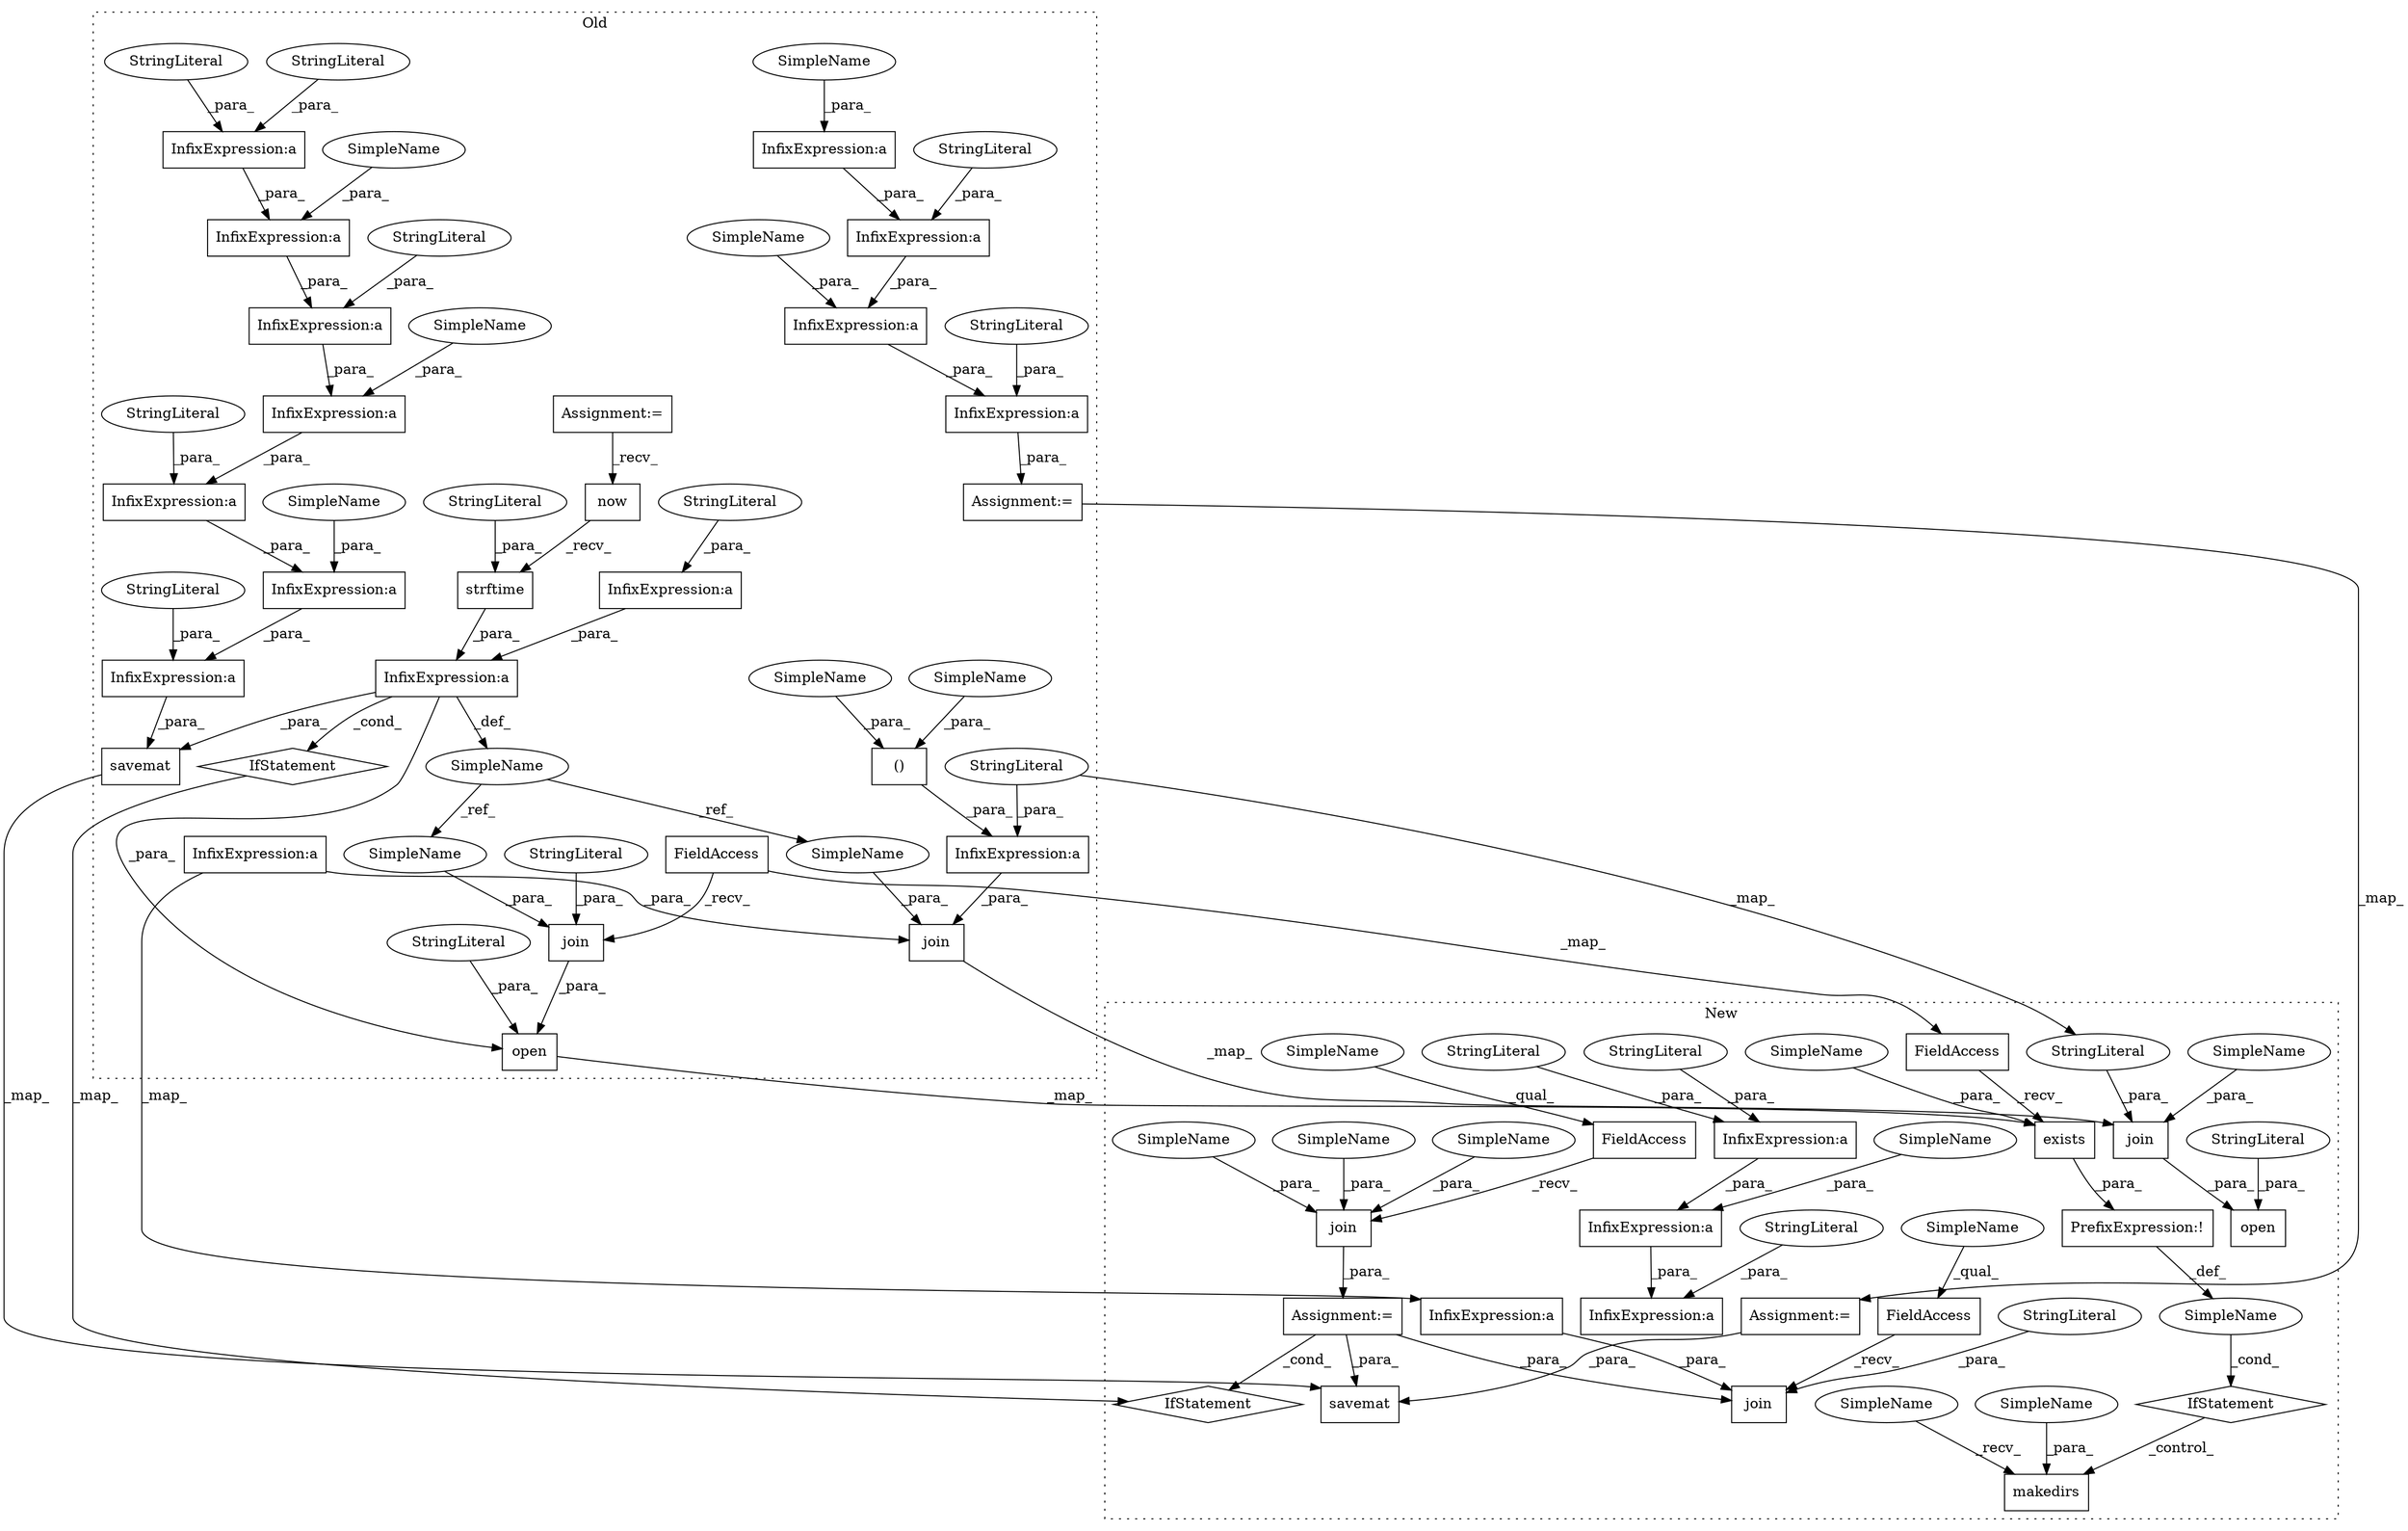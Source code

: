 digraph G {
subgraph cluster0 {
1 [label="savemat" a="32" s="5144,5214" l="8,1" shape="box"];
3 [label="InfixExpression:a" a="27" s="5081" l="3" shape="box"];
4 [label="InfixExpression:a" a="27" s="3300" l="3" shape="box"];
5 [label="InfixExpression:a" a="27" s="5063" l="3" shape="box"];
6 [label="InfixExpression:a" a="27" s="5102" l="3" shape="box"];
7 [label="InfixExpression:a" a="27" s="5095" l="3" shape="box"];
8 [label="InfixExpression:a" a="27" s="5117" l="3" shape="box"];
9 [label="InfixExpression:a" a="27" s="5088" l="3" shape="box"];
10 [label="InfixExpression:a" a="27" s="3293" l="3" shape="box"];
11 [label="InfixExpression:a" a="27" s="5070" l="3" shape="box"];
13 [label="InfixExpression:a" a="27" s="5290" l="3" shape="box"];
15 [label="()" a="106" s="4874" l="23" shape="box"];
16 [label="InfixExpression:a" a="27" s="4864" l="10" shape="box"];
17 [label="InfixExpression:a" a="27" s="5305" l="3" shape="box"];
18 [label="InfixExpression:a" a="27" s="5276" l="3" shape="box"];
19 [label="InfixExpression:a" a="27" s="5283" l="3" shape="box"];
22 [label="IfStatement" a="25" s="3350,3379" l="4,2" shape="diamond"];
23 [label="strftime" a="32" s="3318,3342" l="9,1" shape="box"];
24 [label="InfixExpression:a" a="27" s="4909" l="3" shape="box"];
26 [label="now" a="32" s="3312" l="5" shape="box"];
27 [label="join" a="32" s="3546,3573" l="5,1" shape="box"];
33 [label="open" a="32" s="3533,3578" l="5,1" shape="box"];
38 [label="join" a="32" s="4833,4923" l="5,1" shape="box"];
39 [label="SimpleName" a="42" s="3229" l="8" shape="ellipse"];
40 [label="StringLiteral" a="45" s="5052" l="11" shape="ellipse"];
42 [label="StringLiteral" a="45" s="4847" l="17" shape="ellipse"];
45 [label="Assignment:=" a="7" s="697" l="8" shape="box"];
46 [label="StringLiteral" a="45" s="3575" l="3" shape="ellipse"];
47 [label="StringLiteral" a="45" s="3560" l="13" shape="ellipse"];
48 [label="StringLiteral" a="45" s="5286" l="3" shape="ellipse"];
49 [label="StringLiteral" a="45" s="3296" l="3" shape="ellipse"];
50 [label="StringLiteral" a="45" s="5066" l="3" shape="ellipse"];
51 [label="StringLiteral" a="45" s="5308" l="6" shape="ellipse"];
52 [label="StringLiteral" a="45" s="5098" l="3" shape="ellipse"];
54 [label="StringLiteral" a="45" s="5120" l="6" shape="ellipse"];
55 [label="StringLiteral" a="45" s="3327" l="15" shape="ellipse"];
57 [label="StringLiteral" a="45" s="5084" l="3" shape="ellipse"];
62 [label="Assignment:=" a="7" s="5232" l="1" shape="box"];
64 [label="FieldAccess" a="22" s="3538" l="7" shape="box"];
73 [label="SimpleName" a="42" s="4874" l="7" shape="ellipse"];
74 [label="SimpleName" a="42" s="5073" l="7" shape="ellipse"];
76 [label="SimpleName" a="42" s="5279" l="3" shape="ellipse"];
77 [label="SimpleName" a="42" s="5091" l="3" shape="ellipse"];
78 [label="SimpleName" a="42" s="4894" l="3" shape="ellipse"];
80 [label="SimpleName" a="42" s="5105" l="11" shape="ellipse"];
81 [label="SimpleName" a="42" s="5293" l="11" shape="ellipse"];
82 [label="SimpleName" a="42" s="4838" l="8" shape="ellipse"];
83 [label="SimpleName" a="42" s="3551" l="8" shape="ellipse"];
label = "Old";
style="dotted";
}
subgraph cluster1 {
2 [label="savemat" a="32" s="5165,5235" l="8,1" shape="box"];
12 [label="InfixExpression:a" a="27" s="5279" l="3" shape="box"];
14 [label="InfixExpression:a" a="27" s="5301" l="3" shape="box"];
20 [label="InfixExpression:a" a="27" s="5286" l="3" shape="box"];
21 [label="IfStatement" a="25" s="3976,4005" l="4,2" shape="diamond"];
25 [label="InfixExpression:a" a="27" s="4966" l="3" shape="box"];
28 [label="join" a="32" s="4930,4980" l="5,1" shape="box"];
29 [label="FieldAccess" a="22" s="4922" l="7" shape="box"];
30 [label="makedirs" a="32" s="3345,3367" l="9,1" shape="box"];
31 [label="PrefixExpression:!" a="38" s="3302" l="1" shape="box"];
32 [label="exists" a="32" s="3311,3331" l="7,1" shape="box"];
34 [label="FieldAccess" a="22" s="3929" l="7" shape="box"];
35 [label="SimpleName" a="42" s="" l="" shape="ellipse"];
36 [label="IfStatement" a="25" s="3298,3332" l="4,2" shape="diamond"];
37 [label="join" a="32" s="3504,3536" l="5,1" shape="box"];
41 [label="StringLiteral" a="45" s="3523" l="13" shape="ellipse"];
43 [label="join" a="32" s="3937,3967" l="5,1" shape="box"];
44 [label="StringLiteral" a="45" s="4944" l="11" shape="ellipse"];
53 [label="StringLiteral" a="45" s="5304" l="6" shape="ellipse"];
56 [label="StringLiteral" a="45" s="5257" l="22" shape="ellipse"];
58 [label="StringLiteral" a="45" s="5282" l="3" shape="ellipse"];
59 [label="Assignment:=" a="7" s="3928" l="1" shape="box"];
60 [label="open" a="32" s="3491,3541" l="5,1" shape="box"];
61 [label="StringLiteral" a="45" s="3538" l="3" shape="ellipse"];
63 [label="Assignment:=" a="7" s="5101" l="1" shape="box"];
65 [label="FieldAccess" a="22" s="3303" l="7" shape="box"];
66 [label="SimpleName" a="42" s="3942" l="13" shape="ellipse"];
67 [label="SimpleName" a="42" s="3318" l="13" shape="ellipse"];
68 [label="SimpleName" a="42" s="3354" l="13" shape="ellipse"];
69 [label="SimpleName" a="42" s="3509" l="13" shape="ellipse"];
70 [label="SimpleName" a="42" s="4922" l="2" shape="ellipse"];
71 [label="SimpleName" a="42" s="3342" l="2" shape="ellipse"];
72 [label="SimpleName" a="42" s="3929" l="2" shape="ellipse"];
75 [label="SimpleName" a="42" s="3956" l="7" shape="ellipse"];
79 [label="SimpleName" a="42" s="3964" l="3" shape="ellipse"];
84 [label="SimpleName" a="42" s="5289" l="11" shape="ellipse"];
label = "New";
style="dotted";
}
1 -> 2 [label="_map_"];
3 -> 9 [label="_para_"];
4 -> 33 [label="_para_"];
4 -> 39 [label="_def_"];
4 -> 1 [label="_para_"];
4 -> 22 [label="_cond_"];
5 -> 11 [label="_para_"];
6 -> 8 [label="_para_"];
7 -> 6 [label="_para_"];
8 -> 1 [label="_para_"];
9 -> 7 [label="_para_"];
10 -> 4 [label="_para_"];
11 -> 3 [label="_para_"];
12 -> 20 [label="_para_"];
13 -> 17 [label="_para_"];
15 -> 16 [label="_para_"];
16 -> 38 [label="_para_"];
17 -> 62 [label="_para_"];
18 -> 19 [label="_para_"];
19 -> 13 [label="_para_"];
20 -> 14 [label="_para_"];
22 -> 21 [label="_map_"];
23 -> 4 [label="_para_"];
24 -> 38 [label="_para_"];
24 -> 25 [label="_map_"];
25 -> 28 [label="_para_"];
26 -> 23 [label="_recv_"];
27 -> 33 [label="_para_"];
29 -> 28 [label="_recv_"];
31 -> 35 [label="_def_"];
32 -> 31 [label="_para_"];
33 -> 32 [label="_map_"];
34 -> 43 [label="_recv_"];
35 -> 36 [label="_cond_"];
36 -> 30 [label="_control_"];
37 -> 60 [label="_para_"];
38 -> 37 [label="_map_"];
39 -> 82 [label="_ref_"];
39 -> 83 [label="_ref_"];
40 -> 5 [label="_para_"];
41 -> 37 [label="_para_"];
42 -> 41 [label="_map_"];
42 -> 16 [label="_para_"];
43 -> 59 [label="_para_"];
44 -> 28 [label="_para_"];
45 -> 26 [label="_recv_"];
46 -> 33 [label="_para_"];
47 -> 27 [label="_para_"];
48 -> 19 [label="_para_"];
49 -> 10 [label="_para_"];
50 -> 5 [label="_para_"];
51 -> 17 [label="_para_"];
52 -> 7 [label="_para_"];
53 -> 14 [label="_para_"];
54 -> 8 [label="_para_"];
55 -> 23 [label="_para_"];
56 -> 12 [label="_para_"];
57 -> 3 [label="_para_"];
58 -> 12 [label="_para_"];
59 -> 2 [label="_para_"];
59 -> 21 [label="_cond_"];
59 -> 28 [label="_para_"];
61 -> 60 [label="_para_"];
62 -> 63 [label="_map_"];
63 -> 2 [label="_para_"];
64 -> 65 [label="_map_"];
64 -> 27 [label="_recv_"];
65 -> 32 [label="_recv_"];
66 -> 43 [label="_para_"];
67 -> 32 [label="_para_"];
68 -> 30 [label="_para_"];
69 -> 37 [label="_para_"];
70 -> 29 [label="_qual_"];
71 -> 30 [label="_recv_"];
72 -> 34 [label="_qual_"];
73 -> 15 [label="_para_"];
74 -> 11 [label="_para_"];
75 -> 43 [label="_para_"];
76 -> 18 [label="_para_"];
77 -> 9 [label="_para_"];
78 -> 15 [label="_para_"];
79 -> 43 [label="_para_"];
80 -> 6 [label="_para_"];
81 -> 13 [label="_para_"];
82 -> 38 [label="_para_"];
83 -> 27 [label="_para_"];
84 -> 20 [label="_para_"];
}